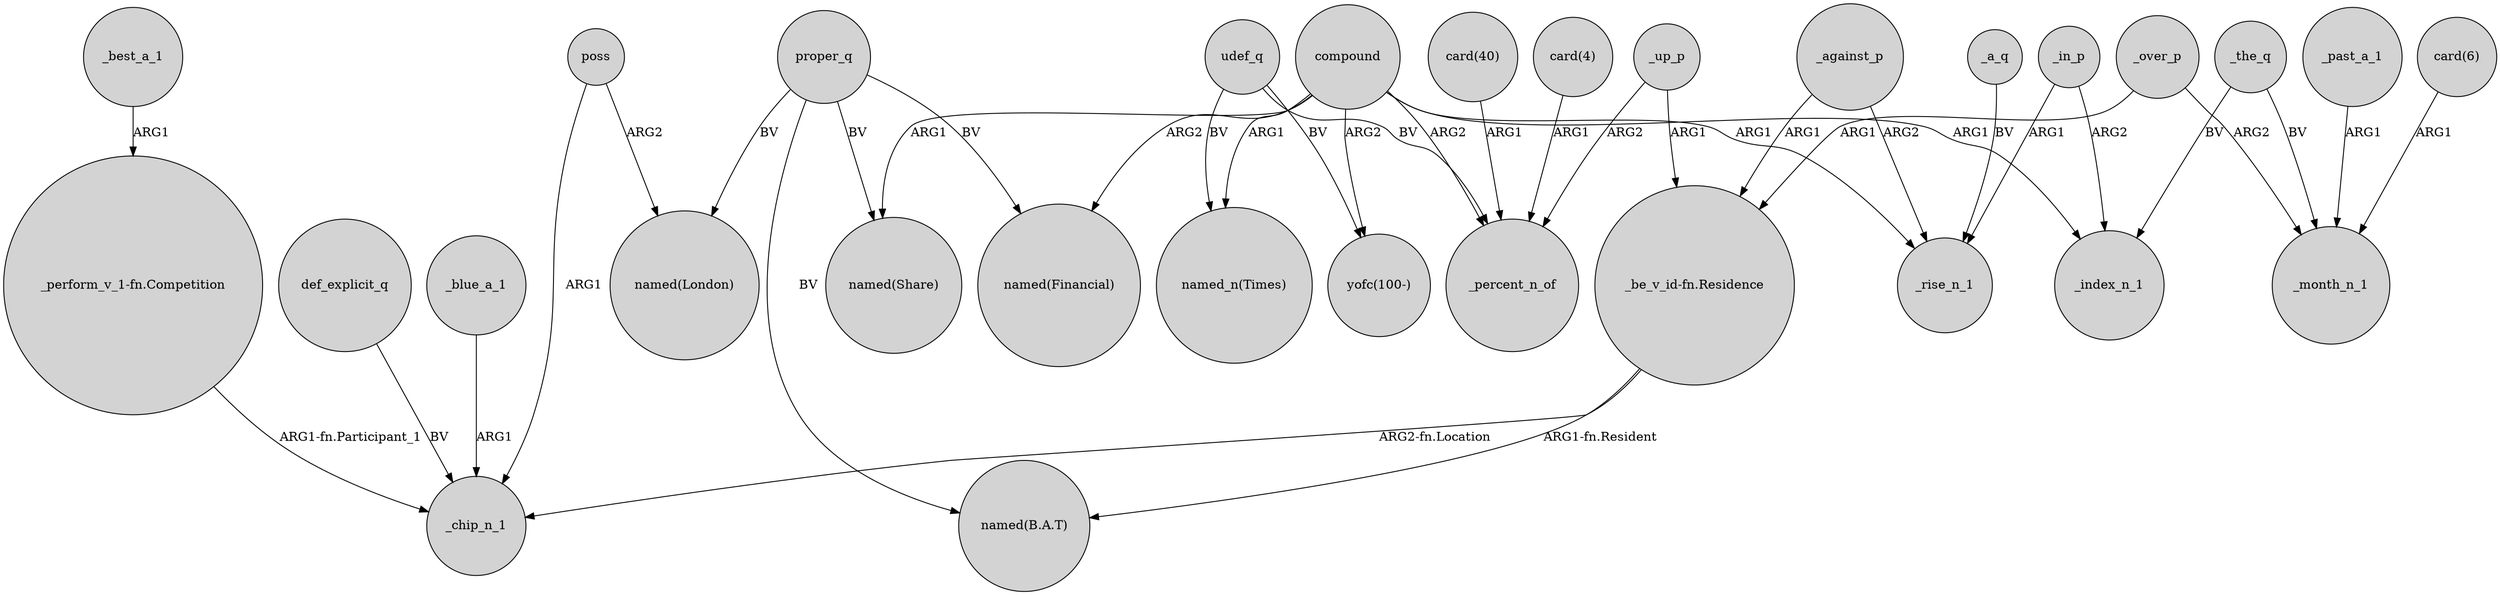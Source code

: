 digraph {
	node [shape=circle style=filled]
	"_perform_v_1-fn.Competition" -> _chip_n_1 [label="ARG1-fn.Participant_1"]
	compound -> "named_n(Times)" [label=ARG1]
	_up_p -> _percent_n_of [label=ARG2]
	_a_q -> _rise_n_1 [label=BV]
	"card(4)" -> _percent_n_of [label=ARG1]
	"_be_v_id-fn.Residence" -> _chip_n_1 [label="ARG2-fn.Location"]
	proper_q -> "named(Share)" [label=BV]
	compound -> _rise_n_1 [label=ARG1]
	def_explicit_q -> _chip_n_1 [label=BV]
	_the_q -> _month_n_1 [label=BV]
	udef_q -> "yofc(100-)" [label=BV]
	compound -> "yofc(100-)" [label=ARG2]
	_past_a_1 -> _month_n_1 [label=ARG1]
	"card(40)" -> _percent_n_of [label=ARG1]
	compound -> "named(Financial)" [label=ARG2]
	_the_q -> _index_n_1 [label=BV]
	_up_p -> "_be_v_id-fn.Residence" [label=ARG1]
	_in_p -> _index_n_1 [label=ARG2]
	_against_p -> "_be_v_id-fn.Residence" [label=ARG1]
	_over_p -> "_be_v_id-fn.Residence" [label=ARG1]
	_blue_a_1 -> _chip_n_1 [label=ARG1]
	_best_a_1 -> "_perform_v_1-fn.Competition" [label=ARG1]
	compound -> "named(Share)" [label=ARG1]
	poss -> "named(London)" [label=ARG2]
	udef_q -> _percent_n_of [label=BV]
	_over_p -> _month_n_1 [label=ARG2]
	compound -> _percent_n_of [label=ARG2]
	udef_q -> "named_n(Times)" [label=BV]
	proper_q -> "named(Financial)" [label=BV]
	_against_p -> _rise_n_1 [label=ARG2]
	poss -> _chip_n_1 [label=ARG1]
	compound -> _index_n_1 [label=ARG1]
	proper_q -> "named(London)" [label=BV]
	"card(6)" -> _month_n_1 [label=ARG1]
	_in_p -> _rise_n_1 [label=ARG1]
	"_be_v_id-fn.Residence" -> "named(B.A.T)" [label="ARG1-fn.Resident"]
	proper_q -> "named(B.A.T)" [label=BV]
}
